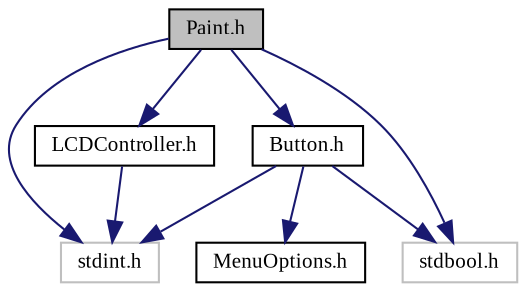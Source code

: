 digraph "Paint.h"
{
  edge [fontname="TimesNewRoman",fontsize="10",labelfontname="TimesNewRoman",labelfontsize="10"];
  node [fontname="TimesNewRoman",fontsize="10",shape=record];
  Node0 [label="Paint.h",height=0.2,width=0.4,color="black", fillcolor="grey75", style="filled", fontcolor="black"];
  Node0 -> Node1 [color="midnightblue",fontsize="10",style="solid"];
  Node1 [label="stdint.h",height=0.2,width=0.4,color="grey75", fillcolor="white", style="filled"];
  Node0 -> Node2 [color="midnightblue",fontsize="10",style="solid"];
  Node2 [label="stdbool.h",height=0.2,width=0.4,color="grey75", fillcolor="white", style="filled"];
  Node0 -> Node3 [color="midnightblue",fontsize="10",style="solid"];
  Node3 [label="Button.h",height=0.2,width=0.4,color="black", fillcolor="white", style="filled",URL="$_button_8h.html",tooltip="Przycisk na ekranie - header file. "];
  Node3 -> Node1 [color="midnightblue",fontsize="10",style="solid"];
  Node3 -> Node2 [color="midnightblue",fontsize="10",style="solid"];
  Node3 -> Node4 [color="midnightblue",fontsize="10",style="solid"];
  Node4 [label="MenuOptions.h",height=0.2,width=0.4,color="black", fillcolor="white", style="filled",URL="$_menu_options_8h.html",tooltip="Plik zawierajacy wszystkie opcje menu - header file. "];
  Node0 -> Node5 [color="midnightblue",fontsize="10",style="solid"];
  Node5 [label="LCDController.h",height=0.2,width=0.4,color="black", fillcolor="white", style="filled",URL="$_l_c_d_controller_8h.html",tooltip="Kontroler sterownika wyswietlacza BD663474 - header file. "];
  Node5 -> Node1 [color="midnightblue",fontsize="10",style="solid"];
}
